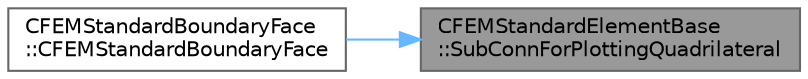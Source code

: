 digraph "CFEMStandardElementBase::SubConnForPlottingQuadrilateral"
{
 // LATEX_PDF_SIZE
  bgcolor="transparent";
  edge [fontname=Helvetica,fontsize=10,labelfontname=Helvetica,labelfontsize=10];
  node [fontname=Helvetica,fontsize=10,shape=box,height=0.2,width=0.4];
  rankdir="RL";
  Node1 [id="Node000001",label="CFEMStandardElementBase\l::SubConnForPlottingQuadrilateral",height=0.2,width=0.4,color="gray40", fillcolor="grey60", style="filled", fontcolor="black",tooltip="Function, which computes the local connectivity of linear subelements of a quadrilateral,..."];
  Node1 -> Node2 [id="edge1_Node000001_Node000002",dir="back",color="steelblue1",style="solid",tooltip=" "];
  Node2 [id="Node000002",label="CFEMStandardBoundaryFace\l::CFEMStandardBoundaryFace",height=0.2,width=0.4,color="grey40", fillcolor="white", style="filled",URL="$classCFEMStandardBoundaryFace.html#a5a92fa174c37322a3ebd640d12ab8b3b",tooltip="Alternative constructor."];
}
